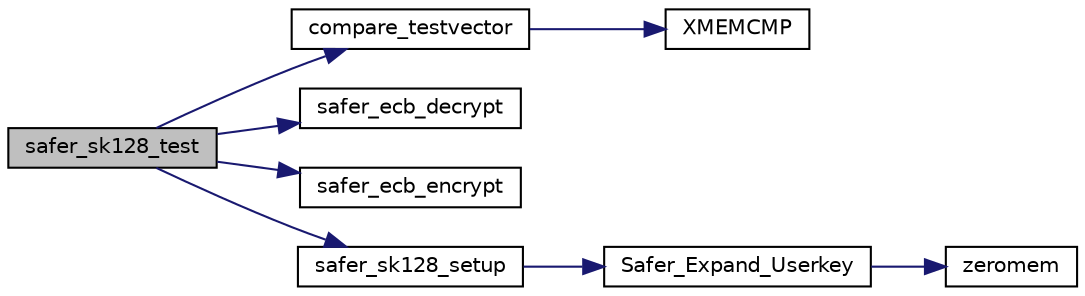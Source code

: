 digraph "safer_sk128_test"
{
 // LATEX_PDF_SIZE
  edge [fontname="Helvetica",fontsize="10",labelfontname="Helvetica",labelfontsize="10"];
  node [fontname="Helvetica",fontsize="10",shape=record];
  rankdir="LR";
  Node49 [label="safer_sk128_test",height=0.2,width=0.4,color="black", fillcolor="grey75", style="filled", fontcolor="black",tooltip=" "];
  Node49 -> Node50 [color="midnightblue",fontsize="10",style="solid",fontname="Helvetica"];
  Node50 [label="compare_testvector",height=0.2,width=0.4,color="black", fillcolor="white", style="filled",URL="$tomcrypt__misc_8h.html#a7764a7f27897c6182335752df00b5f8e",tooltip="Compare two test-vectors."];
  Node50 -> Node51 [color="midnightblue",fontsize="10",style="solid",fontname="Helvetica"];
  Node51 [label="XMEMCMP",height=0.2,width=0.4,color="black", fillcolor="white", style="filled",URL="$tomcrypt__cfg_8h.html#a372b974ec0ac07abcd55297554fe540f",tooltip=" "];
  Node49 -> Node52 [color="midnightblue",fontsize="10",style="solid",fontname="Helvetica"];
  Node52 [label="safer_ecb_decrypt",height=0.2,width=0.4,color="black", fillcolor="white", style="filled",URL="$safer_8c.html#adf7a5075158f65bdd0fea61c67ded1d7",tooltip=" "];
  Node49 -> Node53 [color="midnightblue",fontsize="10",style="solid",fontname="Helvetica"];
  Node53 [label="safer_ecb_encrypt",height=0.2,width=0.4,color="black", fillcolor="white", style="filled",URL="$safer_8c.html#ad9c37edc3b75ec76494ae72f0f46d1ca",tooltip=" "];
  Node49 -> Node54 [color="midnightblue",fontsize="10",style="solid",fontname="Helvetica"];
  Node54 [label="safer_sk128_setup",height=0.2,width=0.4,color="black", fillcolor="white", style="filled",URL="$safer_8c.html#a0ff0e9ec8b8e5d1725d1e1178d340ce6",tooltip=" "];
  Node54 -> Node55 [color="midnightblue",fontsize="10",style="solid",fontname="Helvetica"];
  Node55 [label="Safer_Expand_Userkey",height=0.2,width=0.4,color="black", fillcolor="white", style="filled",URL="$safer_8c.html#a098e5a50fc26c3eec876458f84eeca97",tooltip=" "];
  Node55 -> Node56 [color="midnightblue",fontsize="10",style="solid",fontname="Helvetica"];
  Node56 [label="zeromem",height=0.2,width=0.4,color="black", fillcolor="white", style="filled",URL="$tomcrypt__misc_8h.html#a63b6e188713790263bfd3612fe8b398f",tooltip="Zero a block of memory."];
}
